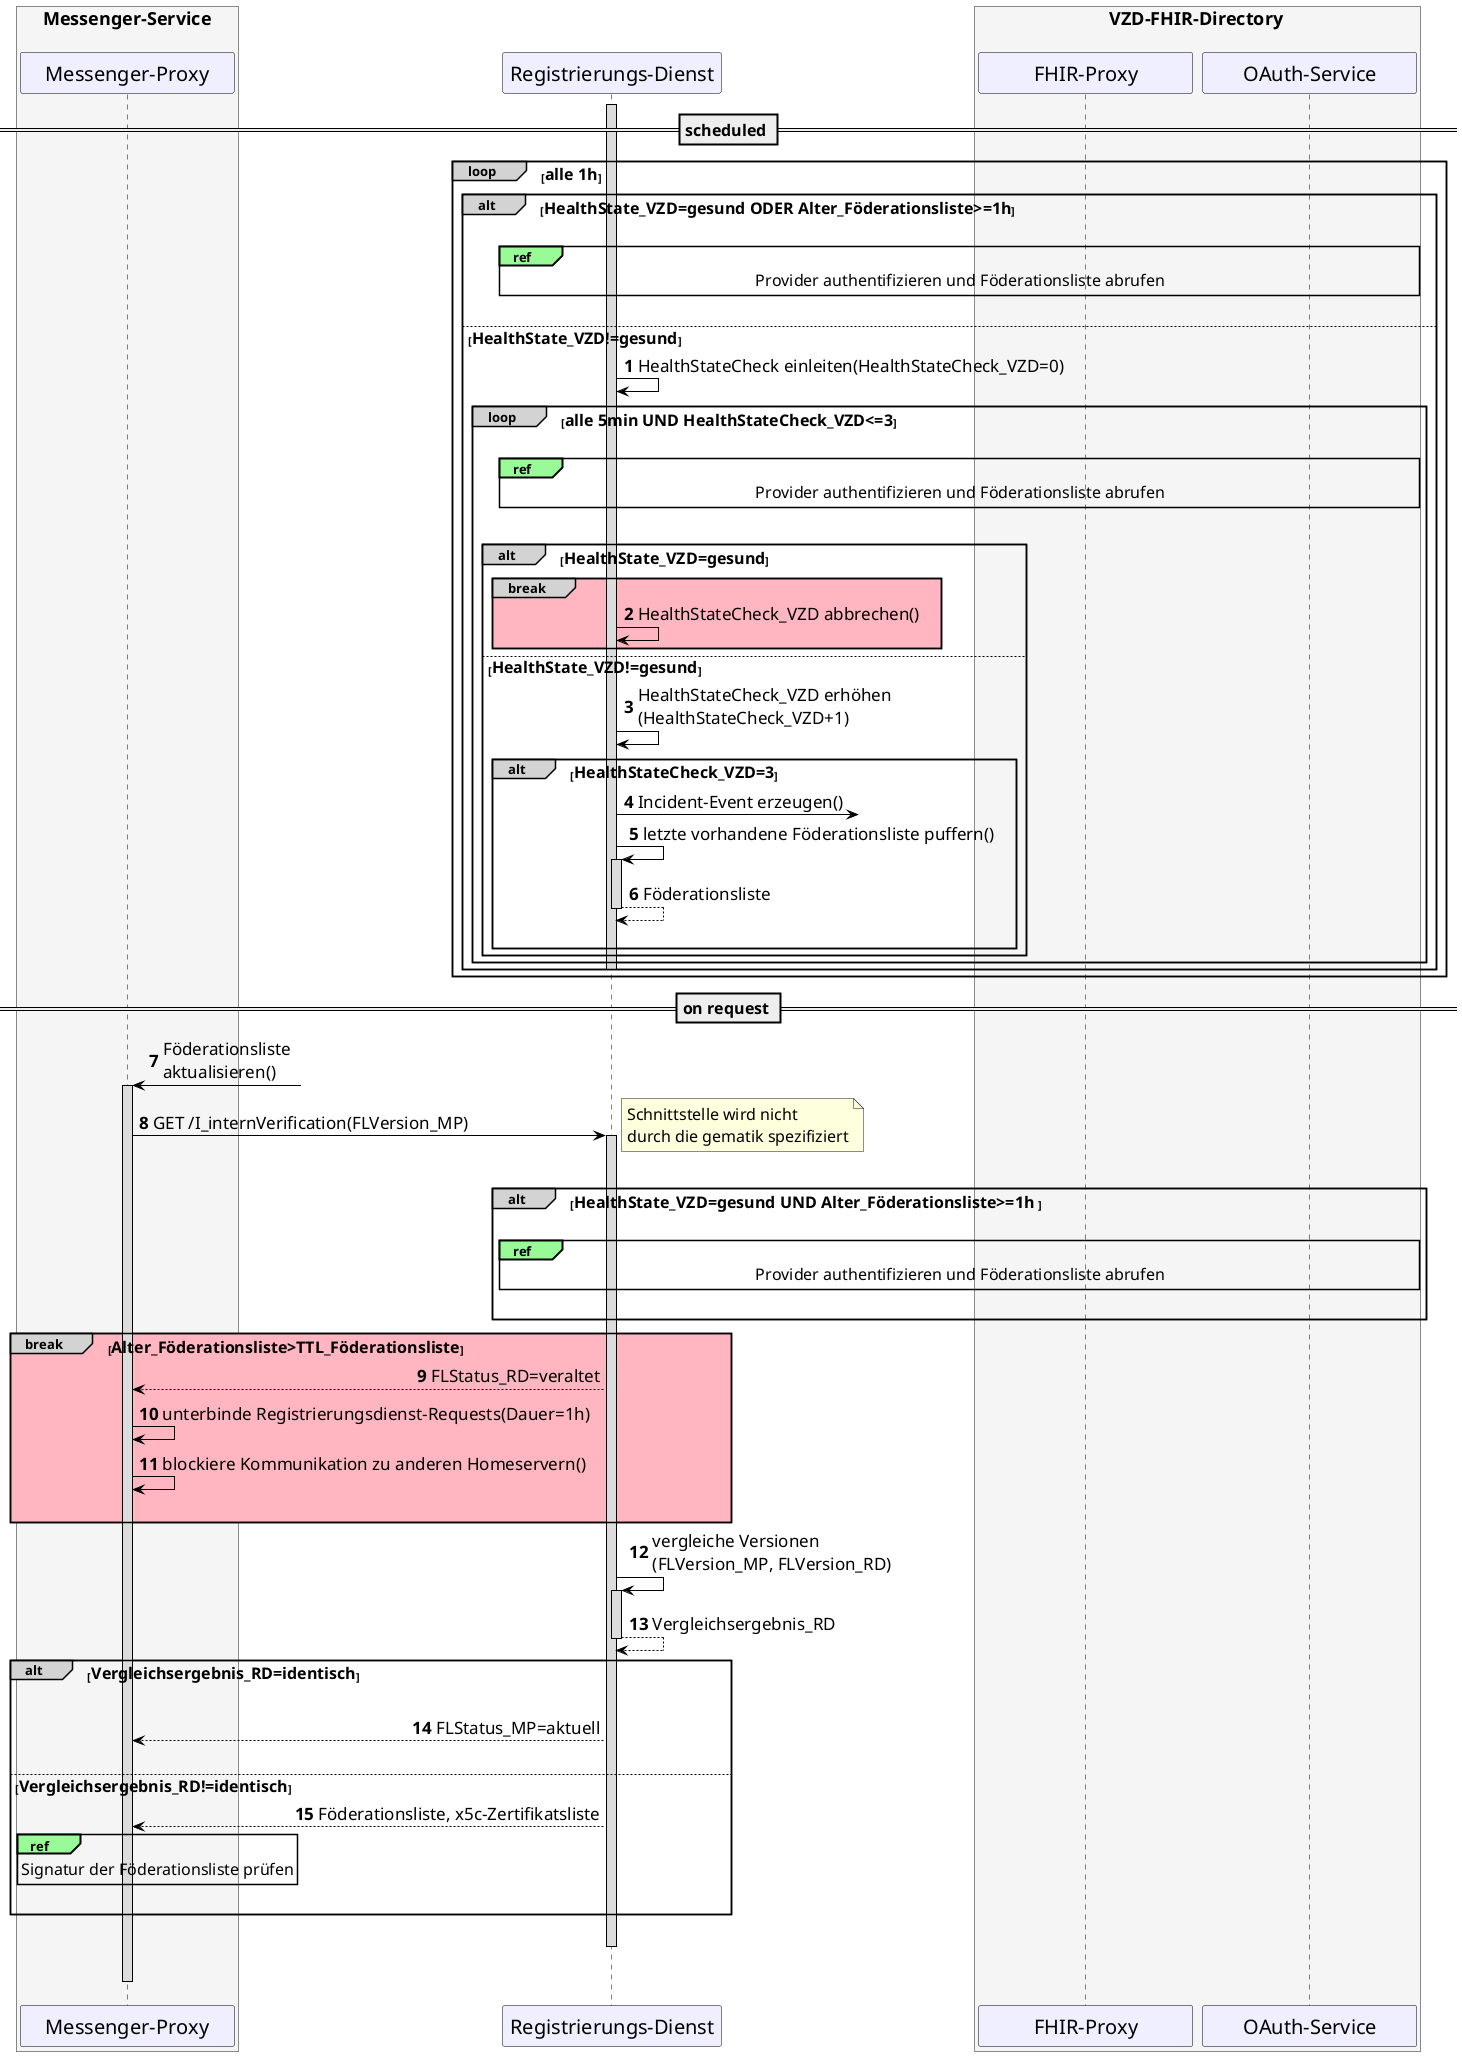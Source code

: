 /'
# TI-Messenger 1.1.1
# TI-Messenger-Dienst
# UC -
# Sequence Diagram
# Name: Föderationsliste aktualisieren
'/

@startuml
skinparam sequenceMessageAlign direction
skinparam minClassWidth 200
skinparam BoxPadding 1
skinparam sequenceReferenceHeaderBackgroundColor palegreen
scale max 2048 width

skinparam sequence {
ArrowColor black
ArrowFontSize 17
ActorBorderColor black
LifeLineBorderColor black
LifeLineBackgroundColor Gainsboro

ParticipantBorderColor Motivation
ParticipantBackgroundColor Motivation
ParticipantFontName Impact
ParticipantFontSize 20
ParticipantFontColor black
ParticipantBorderColor Black
ParticipantBackgroundColor MOTIVATION

ActorBackgroundColor Gainsboro
ActorFontColor black
ActorFontSize 20
ActorFontName Aapex
}

autonumber

box <size:18>Messenger-Service\n #WhiteSmoke
participant MP as "Messenger-Proxy"
end box
participant RD as "Registrierungs-Dienst"
box <size:18>VZD-FHIR-Directory</size> #WhiteSmoke
  participant FP as "FHIR-Proxy"
  participant AS as "OAuth-Service"
end box

== <size:16>scheduled</size> ==

loop#LightGrey <size:16>alle 1h</size>
  alt#LightGrey <size:16>HealthState_VZD=gesund ODER Alter_Föderationsliste>=1h</size>
  activate RD
  |||
  ref over AS, FP, RD
    <size:16>Provider authentifizieren und Föderationsliste abrufen</size>
  end ref
  |||

  else <size:16>HealthState_VZD!=gesund</size>
    RD->RD: HealthStateCheck einleiten(HealthStateCheck_VZD=0)
    loop#LightGrey <size:16>alle 5min UND HealthStateCheck_VZD<=3</size>
      |||
      ref over AS, FP, RD
        <size:16>Provider authentifizieren und Föderationsliste abrufen</size>
      end ref
      |||
      alt#LightGrey <size:16>HealthState_VZD=gesund</size>
        break#LightGrey #LightPink
          RD->RD: HealthStateCheck_VZD abbrechen()
        end
      else <size:16>HealthState_VZD!=gesund</size>
        RD->RD: HealthStateCheck_VZD erhöhen\n(HealthStateCheck_VZD+1)
        alt#LightGrey <size:16>HealthStateCheck_VZD=3</size>
          RD ->?: Incident-Event erzeugen()
          RD->RD++: letzte vorhandene Föderationsliste puffern()
          return Föderationsliste
        |||
        end
      end
    end
    deactivate RD
  end
end

== <size:16>on request</size> ==

MP <-?: Föderationsliste \naktualisieren()
activate MP
MP->RD: GET /I_internVerification(FLVersion_MP)
note right: <size:16>Schnittstelle wird nicht \n<size:16>durch die gematik spezifiziert</size>
|||
  Activate RD

alt#LightGrey <size:16>HealthState_VZD=gesund UND Alter_Föderationsliste>=1h </size>

  |||
  ref over AS, FP, RD
    <size:16>Provider authentifizieren und Föderationsliste abrufen</size>
  end ref
  |||

end

break#LightGrey #LightPink <size:16>Alter_Föderationsliste>TTL_Föderationsliste</size>
  RD-->MP: FLStatus_RD=veraltet
  MP->MP: unterbinde Registrierungsdienst-Requests(Dauer=1h)
  MP->MP: blockiere Kommunikation zu anderen Homeservern()
  |||
end

'alt#LightGrey <size:16>Alter_Föderationsliste<1h ODER TTL_Föderationsliste vorhanden</size>
  RD->RD++: vergleiche Versionen\n(FLVersion_MP, FLVersion_RD)
  return Vergleichsergebnis_RD

  alt#LightGrey <size:16>Vergleichsergebnis_RD=identisch</size>
    |||
    RD-->MP: FLStatus_MP=aktuell
    |||

  else <size:16>Vergleichsergebnis_RD!=identisch</size>
    RD-->MP: Föderationsliste, x5c-Zertifikatsliste
    ref over MP
      <size:16>Signatur der Föderationsliste prüfen</size>
    end ref
    |||
  end
  |||
  Deactivate RD
  MP-[hidden]> MP
  deactivate MP
@enduml